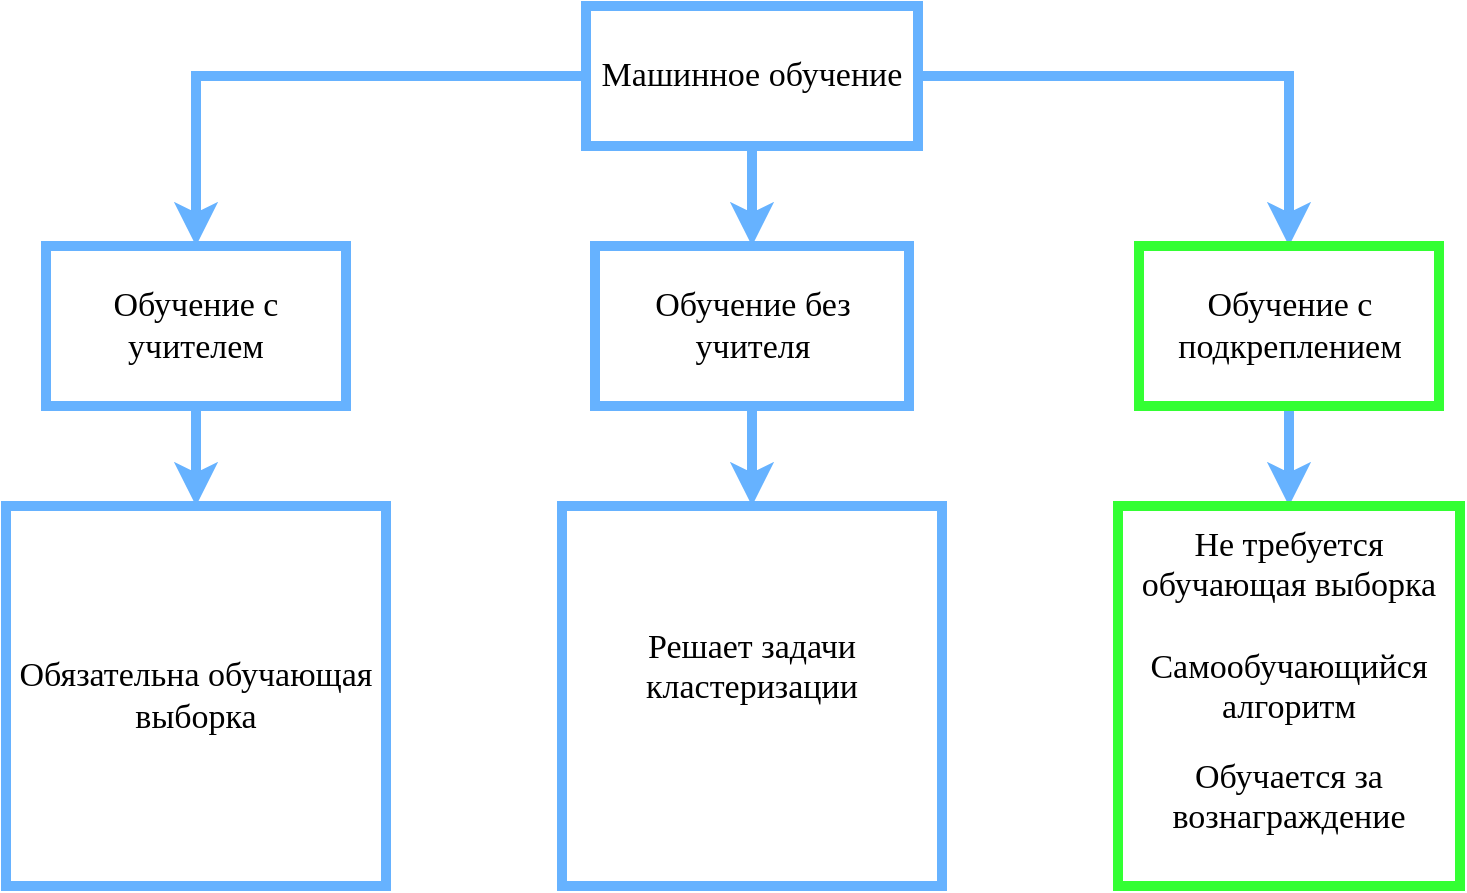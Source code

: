 <mxfile version="12.2.7" type="github" pages="1">
  <diagram id="YE4dT-BSyn-995C7km2M" name="Page-1">
    <mxGraphModel dx="1182" dy="732" grid="1" gridSize="10" guides="1" tooltips="1" connect="1" arrows="1" fold="1" page="1" pageScale="1" pageWidth="827" pageHeight="1169" math="0" shadow="0">
      <root>
        <mxCell id="0"/>
        <mxCell id="1" parent="0"/>
        <mxCell id="njpOKajNsTapTTinLuSs-6" style="edgeStyle=orthogonalEdgeStyle;rounded=0;orthogonalLoop=1;jettySize=auto;html=1;entryX=0.5;entryY=0;entryDx=0;entryDy=0;strokeWidth=5;strokeColor=#66B2FF;" parent="1" source="njpOKajNsTapTTinLuSs-1" target="njpOKajNsTapTTinLuSs-3" edge="1">
          <mxGeometry relative="1" as="geometry"/>
        </mxCell>
        <mxCell id="njpOKajNsTapTTinLuSs-7" style="edgeStyle=orthogonalEdgeStyle;rounded=0;orthogonalLoop=1;jettySize=auto;html=1;entryX=0.5;entryY=0;entryDx=0;entryDy=0;strokeColor=#66B2FF;strokeWidth=5;" parent="1" source="njpOKajNsTapTTinLuSs-1" target="njpOKajNsTapTTinLuSs-2" edge="1">
          <mxGeometry relative="1" as="geometry"/>
        </mxCell>
        <mxCell id="njpOKajNsTapTTinLuSs-8" style="edgeStyle=orthogonalEdgeStyle;rounded=0;orthogonalLoop=1;jettySize=auto;html=1;entryX=0.5;entryY=0;entryDx=0;entryDy=0;strokeColor=#66B2FF;strokeWidth=5;" parent="1" source="njpOKajNsTapTTinLuSs-1" target="njpOKajNsTapTTinLuSs-4" edge="1">
          <mxGeometry relative="1" as="geometry"/>
        </mxCell>
        <mxCell id="njpOKajNsTapTTinLuSs-1" value="&lt;font style=&quot;font-size: 17px&quot; face=&quot;Times New Roman&quot;&gt;Машинное обучение&lt;/font&gt;" style="rounded=0;whiteSpace=wrap;html=1;strokeColor=#66B2FF;strokeWidth=5;" parent="1" vertex="1">
          <mxGeometry x="330" y="20" width="166" height="70" as="geometry"/>
        </mxCell>
        <mxCell id="njpOKajNsTapTTinLuSs-12" value="" style="edgeStyle=orthogonalEdgeStyle;rounded=0;orthogonalLoop=1;jettySize=auto;html=1;strokeColor=#66B2FF;strokeWidth=5;" parent="1" source="njpOKajNsTapTTinLuSs-2" target="njpOKajNsTapTTinLuSs-9" edge="1">
          <mxGeometry relative="1" as="geometry"/>
        </mxCell>
        <mxCell id="njpOKajNsTapTTinLuSs-2" value="&lt;font style=&quot;font-size: 17px&quot; face=&quot;Times New Roman&quot;&gt;Обучение с учителем&lt;/font&gt;" style="rounded=0;whiteSpace=wrap;html=1;strokeColor=#66B2FF;strokeWidth=5;" parent="1" vertex="1">
          <mxGeometry x="60" y="140" width="150" height="80" as="geometry"/>
        </mxCell>
        <mxCell id="njpOKajNsTapTTinLuSs-13" value="" style="edgeStyle=orthogonalEdgeStyle;rounded=0;orthogonalLoop=1;jettySize=auto;html=1;strokeColor=#66B2FF;strokeWidth=5;" parent="1" source="njpOKajNsTapTTinLuSs-3" target="njpOKajNsTapTTinLuSs-10" edge="1">
          <mxGeometry relative="1" as="geometry"/>
        </mxCell>
        <mxCell id="njpOKajNsTapTTinLuSs-3" value="&lt;font style=&quot;font-size: 17px&quot; face=&quot;Times New Roman&quot;&gt;Обучение без учителя&lt;/font&gt;" style="rounded=0;whiteSpace=wrap;html=1;strokeColor=#66B2FF;strokeWidth=5;" parent="1" vertex="1">
          <mxGeometry x="334.5" y="140" width="157" height="80" as="geometry"/>
        </mxCell>
        <mxCell id="njpOKajNsTapTTinLuSs-14" value="" style="edgeStyle=orthogonalEdgeStyle;rounded=0;orthogonalLoop=1;jettySize=auto;html=1;strokeColor=#66B2FF;strokeWidth=5;" parent="1" source="njpOKajNsTapTTinLuSs-4" target="njpOKajNsTapTTinLuSs-11" edge="1">
          <mxGeometry relative="1" as="geometry"/>
        </mxCell>
        <mxCell id="njpOKajNsTapTTinLuSs-4" value="&lt;font style=&quot;font-size: 17px&quot; face=&quot;Times New Roman&quot;&gt;Обучение с подкреплением&lt;/font&gt;" style="rounded=0;whiteSpace=wrap;html=1;strokeColor=#33FF33;strokeWidth=5;" parent="1" vertex="1">
          <mxGeometry x="606.5" y="140" width="150" height="80" as="geometry"/>
        </mxCell>
        <mxCell id="njpOKajNsTapTTinLuSs-9" value="&lt;blockquote style=&quot;margin: 0 0 0 40px ; border: none ; padding: 0px&quot;&gt;&lt;/blockquote&gt;&lt;span style=&quot;font-size: 17px ; font-family: &amp;#34;times new roman&amp;#34;&quot;&gt;Обязательна обучающая выборка&lt;/span&gt;&lt;font face=&quot;Times New Roman&quot;&gt;&lt;span style=&quot;font-size: 17px&quot;&gt;&lt;br&gt;&lt;/span&gt;&lt;/font&gt;" style="whiteSpace=wrap;html=1;aspect=fixed;strokeColor=#66B2FF;strokeWidth=5;align=center;" parent="1" vertex="1">
          <mxGeometry x="40" y="270" width="190" height="190" as="geometry"/>
        </mxCell>
        <mxCell id="njpOKajNsTapTTinLuSs-10" value="&lt;font face=&quot;times new roman, serif&quot;&gt;&lt;font style=&quot;font-size: 17px&quot;&gt;Решает задачи кластеризации&lt;/font&gt;&lt;br&gt;&lt;br&gt;&lt;br&gt;&lt;/font&gt;" style="whiteSpace=wrap;html=1;aspect=fixed;strokeColor=#66B2FF;strokeWidth=5;" parent="1" vertex="1">
          <mxGeometry x="318" y="270" width="190" height="190" as="geometry"/>
        </mxCell>
        <mxCell id="njpOKajNsTapTTinLuSs-11" value="&lt;span style=&quot;font-family: &amp;#34;times new roman&amp;#34; , serif ; font-size: 17px&quot;&gt;Не требуется обучающая выборка&lt;br&gt;&lt;br&gt;Самообучающийся алгоритм&lt;br&gt;&lt;/span&gt;&lt;br&gt;&lt;span style=&quot;font-family: &amp;#34;times new roman&amp;#34; , serif ; font-size: 17px&quot;&gt;Обучается за вознаграждение&lt;/span&gt;&lt;br&gt;&lt;div&gt;&lt;br&gt;&lt;/div&gt;&lt;font color=&quot;#66cc00&quot;&gt;&lt;span style=&quot;font-size: medium ; white-space: normal&quot;&gt;&lt;/span&gt;&lt;/font&gt;" style="rounded=0;whiteSpace=wrap;html=1;strokeColor=#33FF33;strokeWidth=5;align=center;" parent="1" vertex="1">
          <mxGeometry x="596" y="270" width="171" height="190" as="geometry"/>
        </mxCell>
      </root>
    </mxGraphModel>
  </diagram>
</mxfile>
